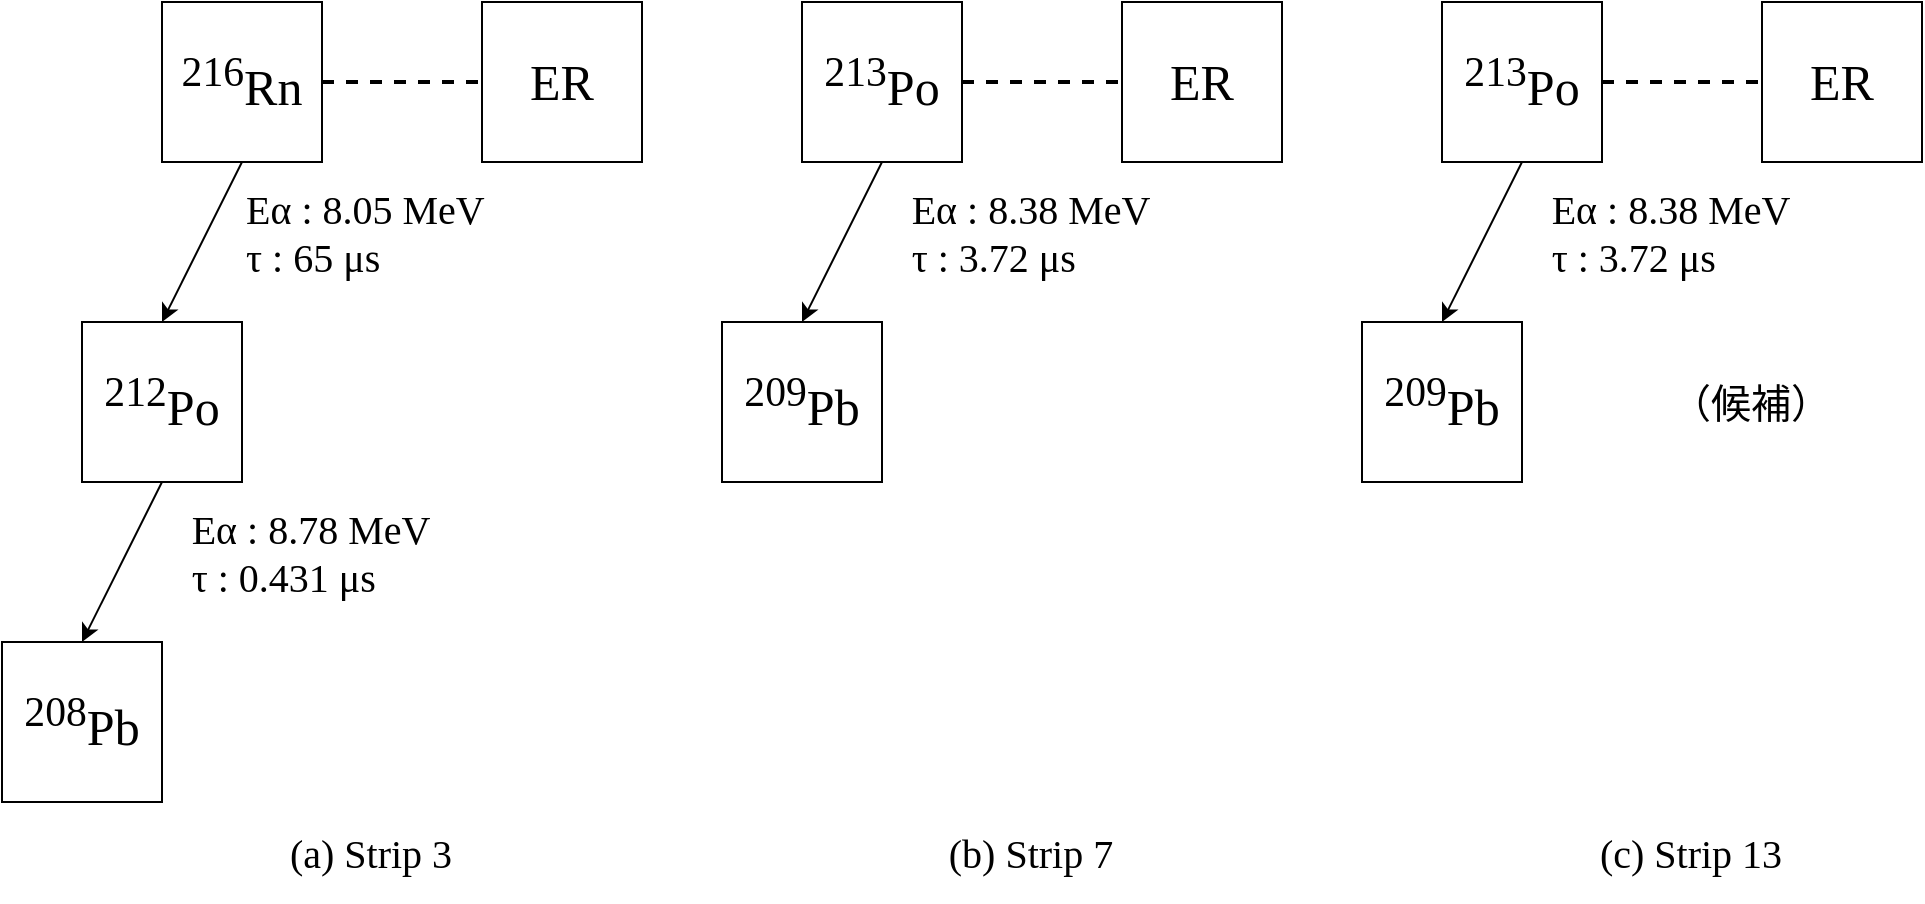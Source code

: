 <mxfile version="24.0.7" type="github">
  <diagram name="ページ1" id="zonXiODc1IrFrzEqGld8">
    <mxGraphModel dx="954" dy="634" grid="1" gridSize="10" guides="1" tooltips="1" connect="1" arrows="1" fold="1" page="1" pageScale="1" pageWidth="1169" pageHeight="827" math="0" shadow="0">
      <root>
        <mxCell id="0" />
        <mxCell id="1" parent="0" />
        <mxCell id="Cy6aTgQ_koF-xE2962PL-1" value="ER" style="whiteSpace=wrap;html=1;aspect=fixed;fontFamily=Times New Roman;fontSize=25;" parent="1" vertex="1">
          <mxGeometry x="280" y="80" width="80" height="80" as="geometry" />
        </mxCell>
        <mxCell id="Cy6aTgQ_koF-xE2962PL-2" value="" style="endArrow=none;dashed=1;html=1;rounded=0;endSize=6;strokeWidth=2;" parent="1" edge="1">
          <mxGeometry width="50" height="50" relative="1" as="geometry">
            <mxPoint x="200" y="120" as="sourcePoint" />
            <mxPoint x="280" y="120" as="targetPoint" />
          </mxGeometry>
        </mxCell>
        <mxCell id="Cy6aTgQ_koF-xE2962PL-3" value="&lt;sup&gt;216&lt;/sup&gt;Rn" style="whiteSpace=wrap;html=1;aspect=fixed;fontFamily=Times New Roman;fontSize=25;" parent="1" vertex="1">
          <mxGeometry x="120" y="80" width="80" height="80" as="geometry" />
        </mxCell>
        <mxCell id="Cy6aTgQ_koF-xE2962PL-4" value="" style="endArrow=classic;html=1;rounded=0;exitX=0;exitY=1;exitDx=0;exitDy=0;entryX=0.5;entryY=0;entryDx=0;entryDy=0;" parent="1" target="Cy6aTgQ_koF-xE2962PL-5" edge="1">
          <mxGeometry width="50" height="50" relative="1" as="geometry">
            <mxPoint x="160" y="160" as="sourcePoint" />
            <mxPoint x="80" y="240" as="targetPoint" />
          </mxGeometry>
        </mxCell>
        <mxCell id="Cy6aTgQ_koF-xE2962PL-5" value="&lt;sup&gt;212&lt;/sup&gt;Po" style="whiteSpace=wrap;html=1;aspect=fixed;fontFamily=Times New Roman;fontSize=25;" parent="1" vertex="1">
          <mxGeometry x="80" y="240" width="80" height="80" as="geometry" />
        </mxCell>
        <mxCell id="Cy6aTgQ_koF-xE2962PL-6" value="" style="endArrow=classic;html=1;rounded=0;exitX=0.5;exitY=1;exitDx=0;exitDy=0;" parent="1" source="Cy6aTgQ_koF-xE2962PL-5" edge="1">
          <mxGeometry width="50" height="50" relative="1" as="geometry">
            <mxPoint x="100" y="420" as="sourcePoint" />
            <mxPoint x="80" y="400" as="targetPoint" />
          </mxGeometry>
        </mxCell>
        <mxCell id="Cy6aTgQ_koF-xE2962PL-7" value="&lt;sup&gt;208&lt;/sup&gt;Pb" style="whiteSpace=wrap;html=1;aspect=fixed;fontFamily=Times New Roman;fontSize=25;" parent="1" vertex="1">
          <mxGeometry x="40" y="400" width="80" height="80" as="geometry" />
        </mxCell>
        <mxCell id="Cy6aTgQ_koF-xE2962PL-8" value="&lt;font style=&quot;font-size: 20px;&quot;&gt;Eα : 8.05 MeV&lt;br style=&quot;font-size: 20px;&quot;&gt;&lt;div style=&quot;font-size: 20px;&quot;&gt;&lt;span style=&quot;background-color: initial; font-size: 20px;&quot;&gt;τ : 65 μs&lt;/span&gt;&lt;/div&gt;&lt;/font&gt;" style="text;html=1;strokeColor=none;fillColor=none;align=left;verticalAlign=middle;whiteSpace=wrap;rounded=0;labelPosition=center;verticalLabelPosition=middle;spacing=2;fontFamily=Times New Roman;fontSize=20;" parent="1" vertex="1">
          <mxGeometry x="160" y="170" width="149" height="50" as="geometry" />
        </mxCell>
        <mxCell id="Cy6aTgQ_koF-xE2962PL-9" value="&lt;font style=&quot;font-size: 20px;&quot;&gt;Eα : 8.78 MeV&lt;br style=&quot;font-size: 20px;&quot;&gt;&lt;div style=&quot;text-align: left; font-size: 20px;&quot;&gt;&lt;span style=&quot;background-color: initial;&quot;&gt;τ&lt;/span&gt;&lt;span style=&quot;background-color: initial; font-size: 20px;&quot;&gt;&amp;nbsp;: 0.431&lt;/span&gt;&lt;span style=&quot;background-color: initial;&quot;&gt;&amp;nbsp;μs&lt;/span&gt;&lt;/div&gt;&lt;/font&gt;" style="text;html=1;strokeColor=none;fillColor=none;align=center;verticalAlign=middle;whiteSpace=wrap;rounded=0;labelPosition=center;verticalLabelPosition=middle;spacing=2;fontFamily=Times New Roman;fontSize=20;" parent="1" vertex="1">
          <mxGeometry x="120" y="330" width="149" height="50" as="geometry" />
        </mxCell>
        <mxCell id="Cy6aTgQ_koF-xE2962PL-10" value="(a) Strip 3" style="text;html=1;strokeColor=none;fillColor=none;align=center;verticalAlign=middle;whiteSpace=wrap;rounded=0;labelPosition=center;verticalLabelPosition=middle;spacing=2;fontFamily=Times New Roman;fontSize=20;" parent="1" vertex="1">
          <mxGeometry x="150" y="480" width="149" height="50" as="geometry" />
        </mxCell>
        <mxCell id="Cy6aTgQ_koF-xE2962PL-11" value="ER" style="whiteSpace=wrap;html=1;aspect=fixed;fontFamily=Times New Roman;fontSize=25;" parent="1" vertex="1">
          <mxGeometry x="600" y="80" width="80" height="80" as="geometry" />
        </mxCell>
        <mxCell id="Cy6aTgQ_koF-xE2962PL-12" value="" style="endArrow=none;dashed=1;html=1;rounded=0;endSize=6;strokeWidth=2;" parent="1" edge="1">
          <mxGeometry width="50" height="50" relative="1" as="geometry">
            <mxPoint x="520" y="120" as="sourcePoint" />
            <mxPoint x="600" y="120" as="targetPoint" />
          </mxGeometry>
        </mxCell>
        <mxCell id="Cy6aTgQ_koF-xE2962PL-13" value="&lt;sup&gt;213&lt;/sup&gt;Po" style="whiteSpace=wrap;html=1;aspect=fixed;fontFamily=Times New Roman;fontSize=25;" parent="1" vertex="1">
          <mxGeometry x="440" y="80" width="80" height="80" as="geometry" />
        </mxCell>
        <mxCell id="Cy6aTgQ_koF-xE2962PL-14" value="" style="endArrow=classic;html=1;rounded=0;exitX=0;exitY=1;exitDx=0;exitDy=0;entryX=0.5;entryY=0;entryDx=0;entryDy=0;" parent="1" target="Cy6aTgQ_koF-xE2962PL-15" edge="1">
          <mxGeometry width="50" height="50" relative="1" as="geometry">
            <mxPoint x="480" y="160" as="sourcePoint" />
            <mxPoint x="400" y="240" as="targetPoint" />
          </mxGeometry>
        </mxCell>
        <mxCell id="Cy6aTgQ_koF-xE2962PL-15" value="&lt;sup style=&quot;border-color: var(--border-color);&quot;&gt;209&lt;/sup&gt;Pb" style="whiteSpace=wrap;html=1;aspect=fixed;fontFamily=Times New Roman;fontSize=25;" parent="1" vertex="1">
          <mxGeometry x="400" y="240" width="80" height="80" as="geometry" />
        </mxCell>
        <mxCell id="Cy6aTgQ_koF-xE2962PL-16" value="&lt;font style=&quot;font-size: 20px;&quot;&gt;Eα : 8.38 MeV&lt;br style=&quot;font-size: 20px;&quot;&gt;&lt;div style=&quot;text-align: left; font-size: 20px;&quot;&gt;&lt;span style=&quot;background-color: initial;&quot;&gt;τ&lt;/span&gt;&lt;span style=&quot;background-color: initial; font-size: 20px;&quot;&gt;&amp;nbsp;: 3.72&lt;/span&gt;&lt;span style=&quot;background-color: initial;&quot;&gt;&amp;nbsp;μs&lt;/span&gt;&lt;/div&gt;&lt;/font&gt;" style="text;html=1;strokeColor=none;fillColor=none;align=center;verticalAlign=middle;whiteSpace=wrap;rounded=0;labelPosition=center;verticalLabelPosition=middle;spacing=2;fontFamily=Times New Roman;fontSize=20;" parent="1" vertex="1">
          <mxGeometry x="480" y="170" width="149" height="50" as="geometry" />
        </mxCell>
        <mxCell id="Cy6aTgQ_koF-xE2962PL-17" value="(b) Strip 7" style="text;html=1;strokeColor=none;fillColor=none;align=center;verticalAlign=middle;whiteSpace=wrap;rounded=0;labelPosition=center;verticalLabelPosition=middle;spacing=2;fontFamily=Times New Roman;fontSize=20;" parent="1" vertex="1">
          <mxGeometry x="480" y="480" width="149" height="50" as="geometry" />
        </mxCell>
        <mxCell id="Cy6aTgQ_koF-xE2962PL-18" value="ER" style="whiteSpace=wrap;html=1;aspect=fixed;fontFamily=Times New Roman;fontSize=25;" parent="1" vertex="1">
          <mxGeometry x="920" y="80" width="80" height="80" as="geometry" />
        </mxCell>
        <mxCell id="Cy6aTgQ_koF-xE2962PL-19" value="" style="endArrow=none;dashed=1;html=1;rounded=0;endSize=6;strokeWidth=2;" parent="1" edge="1">
          <mxGeometry width="50" height="50" relative="1" as="geometry">
            <mxPoint x="840" y="120" as="sourcePoint" />
            <mxPoint x="920" y="120" as="targetPoint" />
          </mxGeometry>
        </mxCell>
        <mxCell id="Cy6aTgQ_koF-xE2962PL-20" value="&lt;sup&gt;213&lt;/sup&gt;Po" style="whiteSpace=wrap;html=1;aspect=fixed;fontFamily=Times New Roman;fontSize=25;" parent="1" vertex="1">
          <mxGeometry x="760" y="80" width="80" height="80" as="geometry" />
        </mxCell>
        <mxCell id="Cy6aTgQ_koF-xE2962PL-21" value="" style="endArrow=classic;html=1;rounded=0;exitX=0;exitY=1;exitDx=0;exitDy=0;entryX=0.5;entryY=0;entryDx=0;entryDy=0;" parent="1" target="Cy6aTgQ_koF-xE2962PL-22" edge="1">
          <mxGeometry width="50" height="50" relative="1" as="geometry">
            <mxPoint x="800" y="160" as="sourcePoint" />
            <mxPoint x="720" y="240" as="targetPoint" />
          </mxGeometry>
        </mxCell>
        <mxCell id="Cy6aTgQ_koF-xE2962PL-22" value="&lt;sup style=&quot;border-color: var(--border-color);&quot;&gt;209&lt;/sup&gt;Pb" style="whiteSpace=wrap;html=1;aspect=fixed;fontFamily=Times New Roman;fontSize=25;" parent="1" vertex="1">
          <mxGeometry x="720" y="240" width="80" height="80" as="geometry" />
        </mxCell>
        <mxCell id="Cy6aTgQ_koF-xE2962PL-23" value="&lt;font style=&quot;font-size: 20px;&quot;&gt;Eα : 8.38 MeV&lt;br style=&quot;font-size: 20px;&quot;&gt;&lt;div style=&quot;text-align: left; font-size: 20px;&quot;&gt;&lt;span style=&quot;background-color: initial;&quot;&gt;τ&lt;/span&gt;&lt;span style=&quot;background-color: initial; font-size: 20px;&quot;&gt;&amp;nbsp;: 3.72&lt;/span&gt;&lt;span style=&quot;background-color: initial;&quot;&gt;&amp;nbsp;μs&lt;/span&gt;&lt;/div&gt;&lt;/font&gt;" style="text;html=1;strokeColor=none;fillColor=none;align=center;verticalAlign=middle;whiteSpace=wrap;rounded=0;labelPosition=center;verticalLabelPosition=middle;spacing=2;fontFamily=Times New Roman;fontSize=20;" parent="1" vertex="1">
          <mxGeometry x="800" y="170" width="149" height="50" as="geometry" />
        </mxCell>
        <mxCell id="Cy6aTgQ_koF-xE2962PL-24" value="(c) Strip 13" style="text;html=1;strokeColor=none;fillColor=none;align=center;verticalAlign=middle;whiteSpace=wrap;rounded=0;labelPosition=center;verticalLabelPosition=middle;spacing=2;fontFamily=Times New Roman;fontSize=20;" parent="1" vertex="1">
          <mxGeometry x="810" y="480" width="149" height="50" as="geometry" />
        </mxCell>
        <mxCell id="Cy6aTgQ_koF-xE2962PL-25" value="（候補）" style="text;html=1;strokeColor=none;fillColor=none;align=center;verticalAlign=middle;whiteSpace=wrap;rounded=0;labelPosition=center;verticalLabelPosition=middle;spacing=2;fontFamily=Times New Roman;fontSize=20;" parent="1" vertex="1">
          <mxGeometry x="840" y="255" width="149" height="50" as="geometry" />
        </mxCell>
      </root>
    </mxGraphModel>
  </diagram>
</mxfile>
